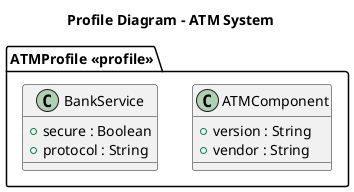 @startuml
title Profile Diagram - ATM System

' Simulated Profile: ATMProfile
package "ATMProfile <<profile>>" {
  class ATMComponent {
    +version : String
    +vendor : String
  }

  class BankService {
    +secure : Boolean
    +protocol : String
  }
}
@enduml
